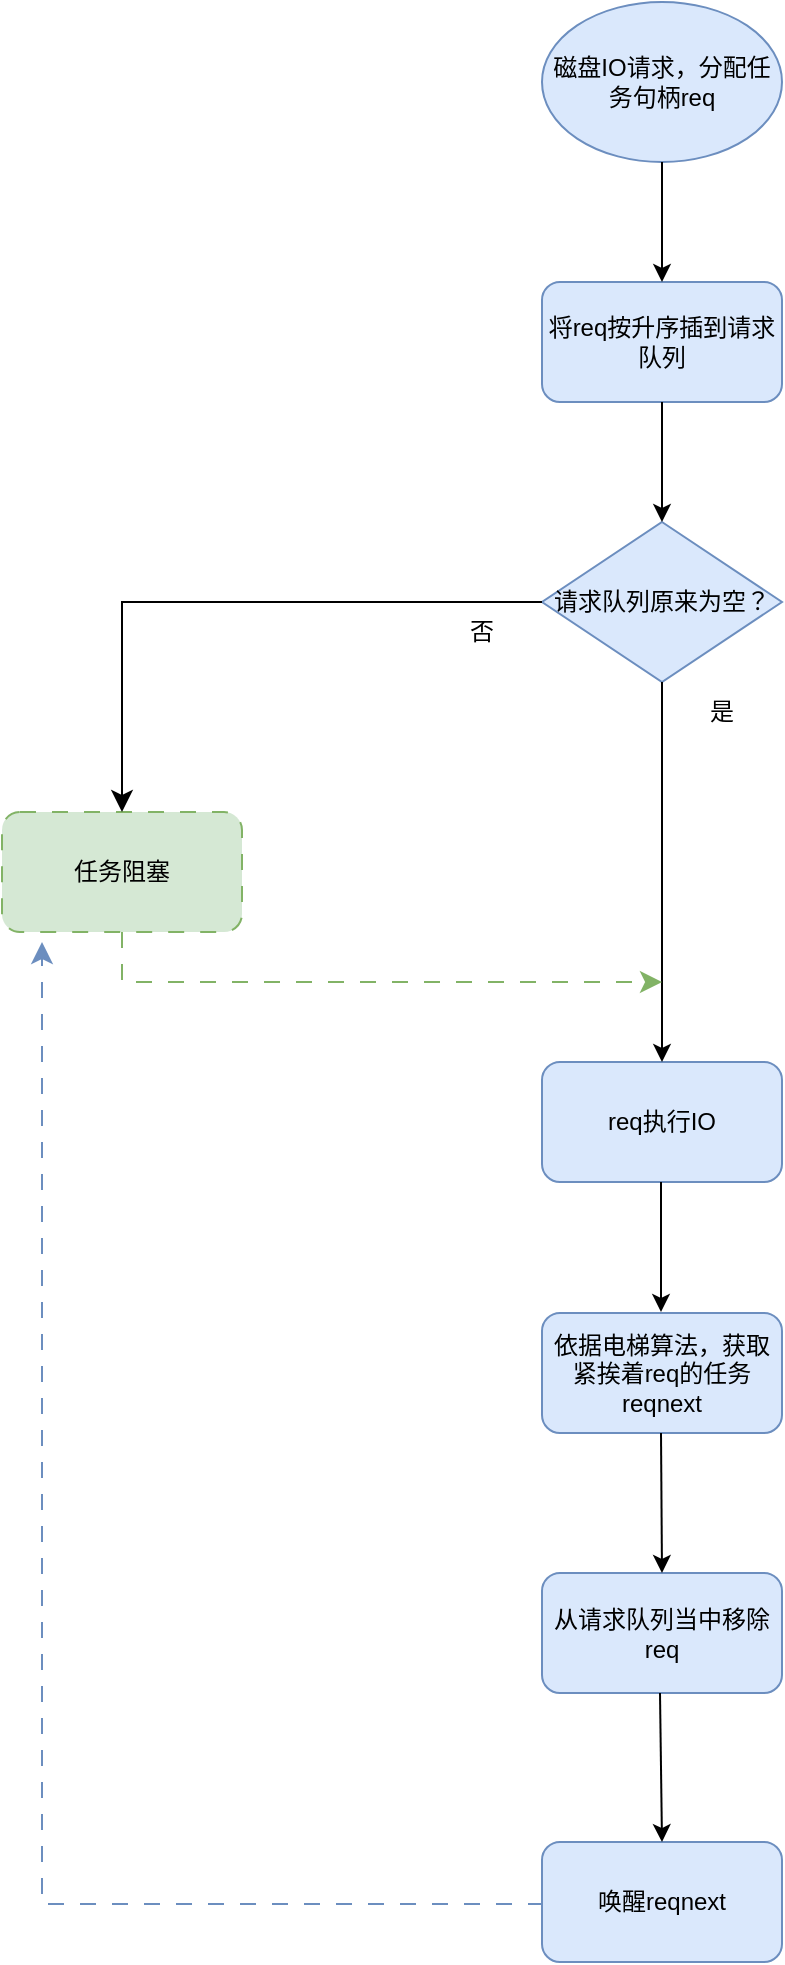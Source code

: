 <mxfile version="28.2.3">
  <diagram name="第 1 页" id="7svMwHcqpEIevkdaZ5rr">
    <mxGraphModel dx="1004" dy="644" grid="1" gridSize="10" guides="1" tooltips="1" connect="1" arrows="1" fold="1" page="1" pageScale="1" pageWidth="827" pageHeight="1169" math="0" shadow="0">
      <root>
        <mxCell id="0" />
        <mxCell id="1" parent="0" />
        <mxCell id="Vw-CS6EbZ4Lh2c8bF3Zc-1" value="磁盘IO请求，分配任务句柄req" style="ellipse;whiteSpace=wrap;html=1;fillColor=#dae8fc;strokeColor=#6c8ebf;" vertex="1" parent="1">
          <mxGeometry x="330" y="150" width="120" height="80" as="geometry" />
        </mxCell>
        <mxCell id="Vw-CS6EbZ4Lh2c8bF3Zc-2" value="将req按升序插到请求队列" style="rounded=1;whiteSpace=wrap;html=1;fillColor=#dae8fc;strokeColor=#6c8ebf;" vertex="1" parent="1">
          <mxGeometry x="330" y="290" width="120" height="60" as="geometry" />
        </mxCell>
        <mxCell id="Vw-CS6EbZ4Lh2c8bF3Zc-3" value="请求队列原来为空？" style="rhombus;whiteSpace=wrap;html=1;fillColor=#dae8fc;strokeColor=#6c8ebf;" vertex="1" parent="1">
          <mxGeometry x="330" y="410" width="120" height="80" as="geometry" />
        </mxCell>
        <mxCell id="Vw-CS6EbZ4Lh2c8bF3Zc-4" value="任务阻塞" style="rounded=1;whiteSpace=wrap;html=1;dashed=1;dashPattern=8 8;fillColor=#d5e8d4;strokeColor=#82b366;" vertex="1" parent="1">
          <mxGeometry x="60" y="555" width="120" height="60" as="geometry" />
        </mxCell>
        <mxCell id="Vw-CS6EbZ4Lh2c8bF3Zc-5" value="req执行IO" style="rounded=1;whiteSpace=wrap;html=1;fillColor=#dae8fc;strokeColor=#6c8ebf;" vertex="1" parent="1">
          <mxGeometry x="330" y="680" width="120" height="60" as="geometry" />
        </mxCell>
        <mxCell id="Vw-CS6EbZ4Lh2c8bF3Zc-6" value="依据电梯算法，获取紧挨着req的任务reqnext" style="rounded=1;whiteSpace=wrap;html=1;fillColor=#dae8fc;strokeColor=#6c8ebf;" vertex="1" parent="1">
          <mxGeometry x="330" y="805.5" width="120" height="60" as="geometry" />
        </mxCell>
        <mxCell id="Vw-CS6EbZ4Lh2c8bF3Zc-7" value="从请求队列当中移除req" style="rounded=1;whiteSpace=wrap;html=1;fillColor=#dae8fc;strokeColor=#6c8ebf;" vertex="1" parent="1">
          <mxGeometry x="330" y="935.5" width="120" height="60" as="geometry" />
        </mxCell>
        <mxCell id="Vw-CS6EbZ4Lh2c8bF3Zc-8" value="" style="endArrow=classic;html=1;rounded=0;exitX=0.5;exitY=1;exitDx=0;exitDy=0;entryX=0.5;entryY=0;entryDx=0;entryDy=0;" edge="1" parent="1" source="Vw-CS6EbZ4Lh2c8bF3Zc-1" target="Vw-CS6EbZ4Lh2c8bF3Zc-2">
          <mxGeometry width="50" height="50" relative="1" as="geometry">
            <mxPoint x="450" y="530" as="sourcePoint" />
            <mxPoint x="500" y="480" as="targetPoint" />
          </mxGeometry>
        </mxCell>
        <mxCell id="Vw-CS6EbZ4Lh2c8bF3Zc-9" value="" style="endArrow=classic;html=1;rounded=0;exitX=0.5;exitY=1;exitDx=0;exitDy=0;entryX=0.5;entryY=0;entryDx=0;entryDy=0;" edge="1" parent="1" source="Vw-CS6EbZ4Lh2c8bF3Zc-2" target="Vw-CS6EbZ4Lh2c8bF3Zc-3">
          <mxGeometry width="50" height="50" relative="1" as="geometry">
            <mxPoint x="450" y="530" as="sourcePoint" />
            <mxPoint x="500" y="480" as="targetPoint" />
          </mxGeometry>
        </mxCell>
        <mxCell id="Vw-CS6EbZ4Lh2c8bF3Zc-11" value="" style="endArrow=classic;html=1;rounded=0;exitX=0.5;exitY=1;exitDx=0;exitDy=0;entryX=0.5;entryY=0;entryDx=0;entryDy=0;" edge="1" parent="1" source="Vw-CS6EbZ4Lh2c8bF3Zc-3" target="Vw-CS6EbZ4Lh2c8bF3Zc-5">
          <mxGeometry width="50" height="50" relative="1" as="geometry">
            <mxPoint x="480" y="450" as="sourcePoint" />
            <mxPoint x="480" y="530" as="targetPoint" />
          </mxGeometry>
        </mxCell>
        <mxCell id="Vw-CS6EbZ4Lh2c8bF3Zc-12" value="" style="edgeStyle=segmentEdgeStyle;endArrow=classic;html=1;curved=0;rounded=0;endSize=8;startSize=8;exitX=0;exitY=0.5;exitDx=0;exitDy=0;entryX=0.5;entryY=0;entryDx=0;entryDy=0;" edge="1" parent="1" source="Vw-CS6EbZ4Lh2c8bF3Zc-3" target="Vw-CS6EbZ4Lh2c8bF3Zc-4">
          <mxGeometry width="50" height="50" relative="1" as="geometry">
            <mxPoint x="470" y="530" as="sourcePoint" />
            <mxPoint x="520" y="480" as="targetPoint" />
          </mxGeometry>
        </mxCell>
        <mxCell id="Vw-CS6EbZ4Lh2c8bF3Zc-13" value="" style="endArrow=classic;html=1;rounded=0;exitX=0.5;exitY=1;exitDx=0;exitDy=0;entryX=0.5;entryY=0;entryDx=0;entryDy=0;" edge="1" parent="1">
          <mxGeometry width="50" height="50" relative="1" as="geometry">
            <mxPoint x="389.5" y="740" as="sourcePoint" />
            <mxPoint x="389.5" y="805" as="targetPoint" />
          </mxGeometry>
        </mxCell>
        <mxCell id="Vw-CS6EbZ4Lh2c8bF3Zc-14" value="" style="endArrow=classic;html=1;rounded=0;exitX=0.5;exitY=1;exitDx=0;exitDy=0;entryX=0.5;entryY=0;entryDx=0;entryDy=0;" edge="1" parent="1" target="Vw-CS6EbZ4Lh2c8bF3Zc-7">
          <mxGeometry width="50" height="50" relative="1" as="geometry">
            <mxPoint x="389.5" y="865.5" as="sourcePoint" />
            <mxPoint x="389.5" y="930.5" as="targetPoint" />
          </mxGeometry>
        </mxCell>
        <mxCell id="Vw-CS6EbZ4Lh2c8bF3Zc-15" value="否" style="text;html=1;align=center;verticalAlign=middle;whiteSpace=wrap;rounded=0;" vertex="1" parent="1">
          <mxGeometry x="270" y="450" width="60" height="30" as="geometry" />
        </mxCell>
        <mxCell id="Vw-CS6EbZ4Lh2c8bF3Zc-16" value="是" style="text;html=1;align=center;verticalAlign=middle;whiteSpace=wrap;rounded=0;" vertex="1" parent="1">
          <mxGeometry x="390" y="490" width="60" height="30" as="geometry" />
        </mxCell>
        <mxCell id="Vw-CS6EbZ4Lh2c8bF3Zc-19" value="" style="edgeStyle=segmentEdgeStyle;endArrow=classic;html=1;curved=0;rounded=0;endSize=8;startSize=8;exitX=0.5;exitY=1;exitDx=0;exitDy=0;dashed=1;dashPattern=8 8;fillColor=#d5e8d4;strokeColor=#82b366;" edge="1" parent="1" source="Vw-CS6EbZ4Lh2c8bF3Zc-4">
          <mxGeometry width="50" height="50" relative="1" as="geometry">
            <mxPoint x="190" y="650" as="sourcePoint" />
            <mxPoint x="390" y="640" as="targetPoint" />
            <Array as="points">
              <mxPoint x="190" y="640" />
              <mxPoint x="310" y="640" />
            </Array>
          </mxGeometry>
        </mxCell>
        <mxCell id="Vw-CS6EbZ4Lh2c8bF3Zc-20" value="" style="edgeStyle=segmentEdgeStyle;endArrow=classic;html=1;curved=0;rounded=0;endSize=8;startSize=8;exitX=0;exitY=0.5;exitDx=0;exitDy=0;dashed=1;dashPattern=8 8;fillColor=#dae8fc;strokeColor=#6c8ebf;" edge="1" parent="1" source="Vw-CS6EbZ4Lh2c8bF3Zc-21">
          <mxGeometry width="50" height="50" relative="1" as="geometry">
            <mxPoint x="330" y="1100.5" as="sourcePoint" />
            <mxPoint x="80" y="620" as="targetPoint" />
            <Array as="points">
              <mxPoint x="80" y="1101" />
            </Array>
          </mxGeometry>
        </mxCell>
        <mxCell id="Vw-CS6EbZ4Lh2c8bF3Zc-21" value="唤醒reqnext" style="rounded=1;whiteSpace=wrap;html=1;fillColor=#dae8fc;strokeColor=#6c8ebf;" vertex="1" parent="1">
          <mxGeometry x="330" y="1070" width="120" height="60" as="geometry" />
        </mxCell>
        <mxCell id="Vw-CS6EbZ4Lh2c8bF3Zc-22" value="" style="endArrow=classic;html=1;rounded=0;exitX=0.5;exitY=1;exitDx=0;exitDy=0;entryX=0.5;entryY=0;entryDx=0;entryDy=0;" edge="1" parent="1" target="Vw-CS6EbZ4Lh2c8bF3Zc-21">
          <mxGeometry width="50" height="50" relative="1" as="geometry">
            <mxPoint x="389" y="995.5" as="sourcePoint" />
            <mxPoint x="389.5" y="1066" as="targetPoint" />
          </mxGeometry>
        </mxCell>
      </root>
    </mxGraphModel>
  </diagram>
</mxfile>
